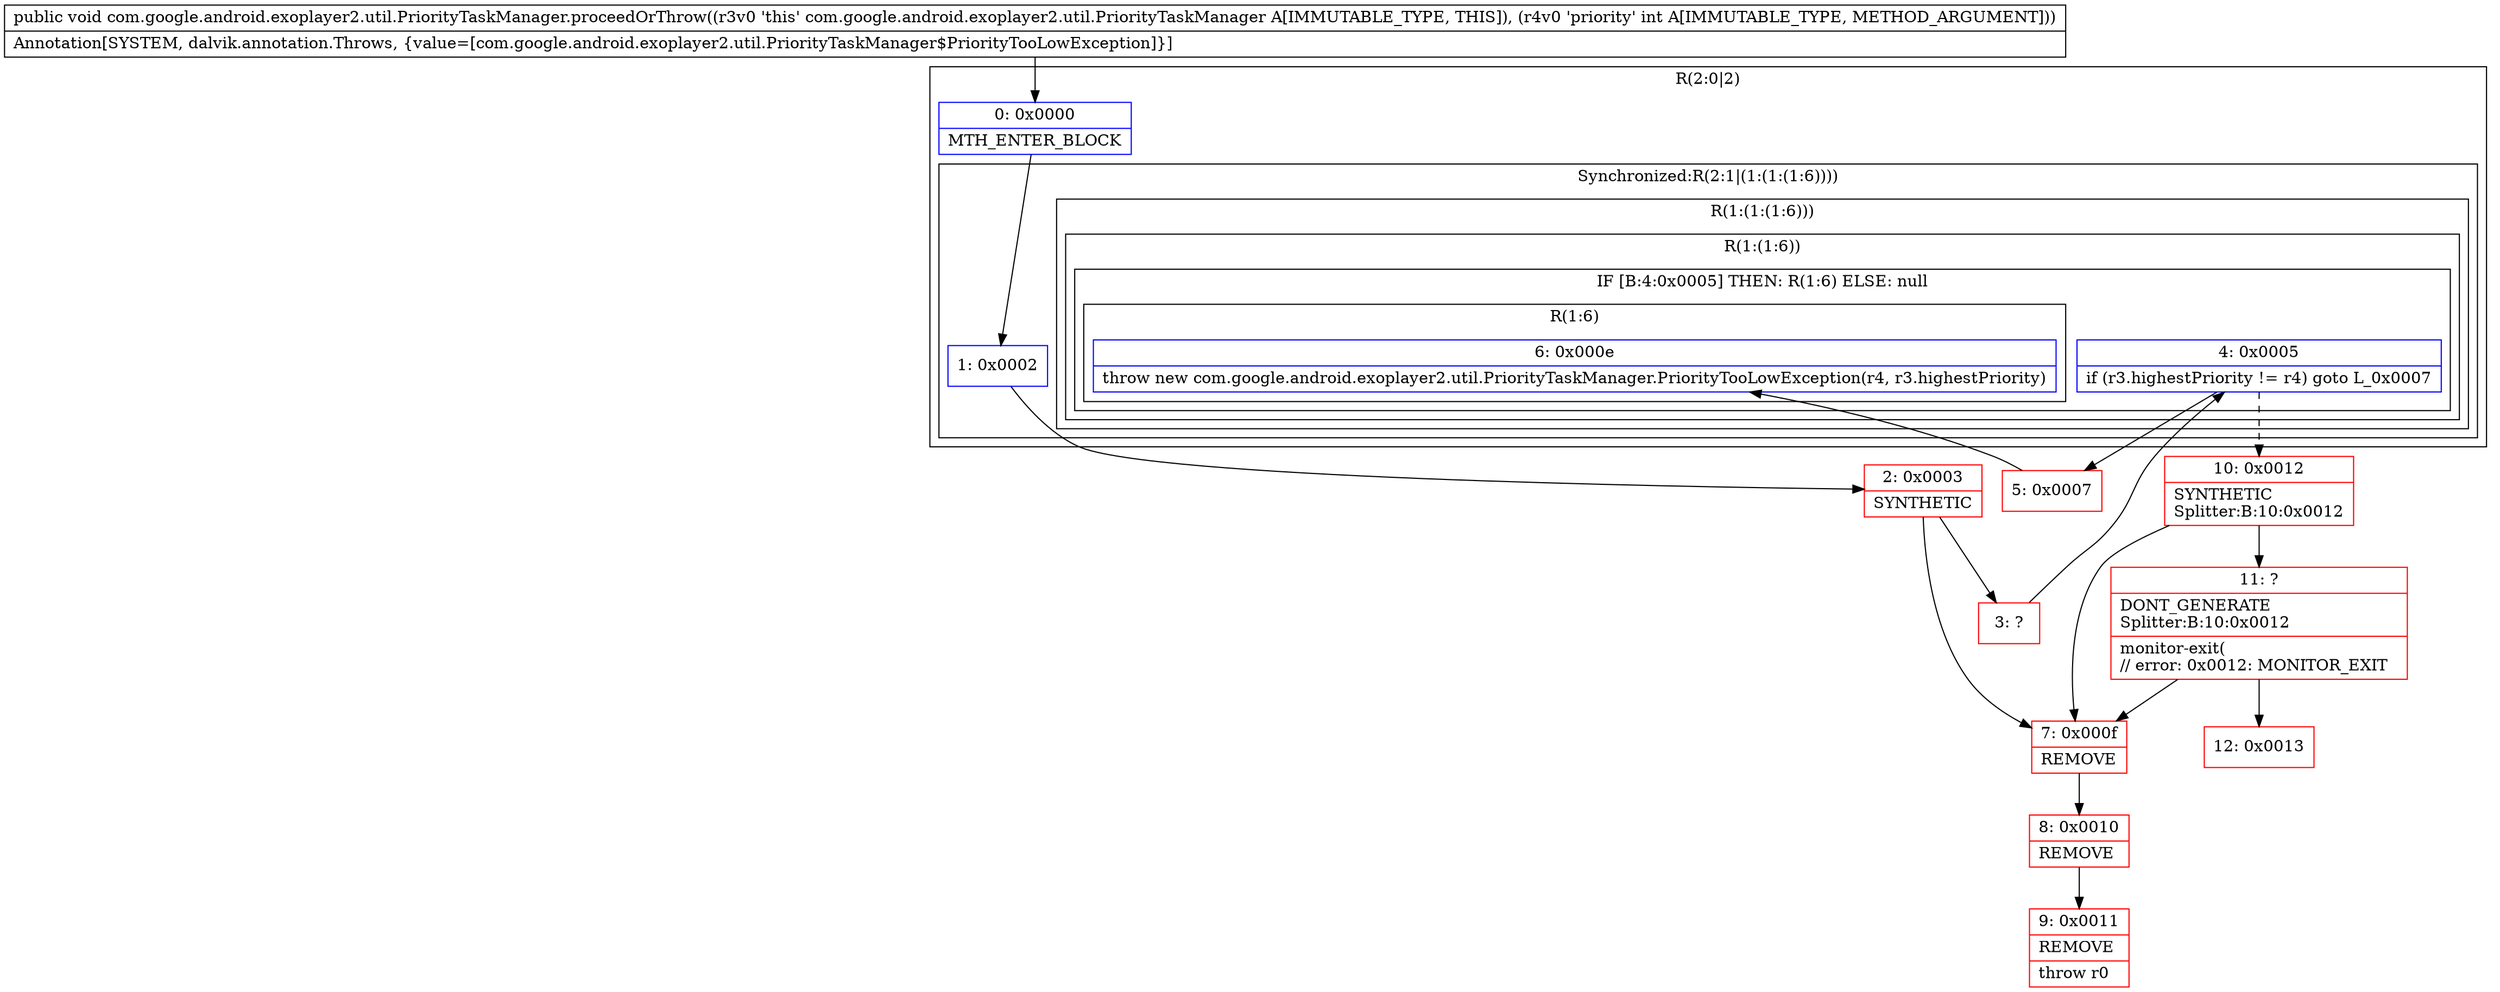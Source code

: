 digraph "CFG forcom.google.android.exoplayer2.util.PriorityTaskManager.proceedOrThrow(I)V" {
subgraph cluster_Region_1125770769 {
label = "R(2:0|2)";
node [shape=record,color=blue];
Node_0 [shape=record,label="{0\:\ 0x0000|MTH_ENTER_BLOCK\l}"];
subgraph cluster_SynchronizedRegion_1162848023 {
label = "Synchronized:R(2:1|(1:(1:(1:6))))";
node [shape=record,color=blue];
Node_1 [shape=record,label="{1\:\ 0x0002}"];
subgraph cluster_Region_519295682 {
label = "R(1:(1:(1:6)))";
node [shape=record,color=blue];
subgraph cluster_Region_1757929574 {
label = "R(1:(1:6))";
node [shape=record,color=blue];
subgraph cluster_IfRegion_1692576257 {
label = "IF [B:4:0x0005] THEN: R(1:6) ELSE: null";
node [shape=record,color=blue];
Node_4 [shape=record,label="{4\:\ 0x0005|if (r3.highestPriority != r4) goto L_0x0007\l}"];
subgraph cluster_Region_1546505877 {
label = "R(1:6)";
node [shape=record,color=blue];
Node_6 [shape=record,label="{6\:\ 0x000e|throw new com.google.android.exoplayer2.util.PriorityTaskManager.PriorityTooLowException(r4, r3.highestPriority)\l}"];
}
}
}
}
}
}
Node_2 [shape=record,color=red,label="{2\:\ 0x0003|SYNTHETIC\l}"];
Node_3 [shape=record,color=red,label="{3\:\ ?}"];
Node_5 [shape=record,color=red,label="{5\:\ 0x0007}"];
Node_7 [shape=record,color=red,label="{7\:\ 0x000f|REMOVE\l}"];
Node_8 [shape=record,color=red,label="{8\:\ 0x0010|REMOVE\l}"];
Node_9 [shape=record,color=red,label="{9\:\ 0x0011|REMOVE\l|throw r0\l}"];
Node_10 [shape=record,color=red,label="{10\:\ 0x0012|SYNTHETIC\lSplitter:B:10:0x0012\l}"];
Node_11 [shape=record,color=red,label="{11\:\ ?|DONT_GENERATE\lSplitter:B:10:0x0012\l|monitor\-exit(\l\/\/ error: 0x0012: MONITOR_EXIT  \l}"];
Node_12 [shape=record,color=red,label="{12\:\ 0x0013}"];
MethodNode[shape=record,label="{public void com.google.android.exoplayer2.util.PriorityTaskManager.proceedOrThrow((r3v0 'this' com.google.android.exoplayer2.util.PriorityTaskManager A[IMMUTABLE_TYPE, THIS]), (r4v0 'priority' int A[IMMUTABLE_TYPE, METHOD_ARGUMENT]))  | Annotation[SYSTEM, dalvik.annotation.Throws, \{value=[com.google.android.exoplayer2.util.PriorityTaskManager$PriorityTooLowException]\}]\l}"];
MethodNode -> Node_0;
Node_0 -> Node_1;
Node_1 -> Node_2;
Node_4 -> Node_5;
Node_4 -> Node_10[style=dashed];
Node_2 -> Node_3;
Node_2 -> Node_7;
Node_3 -> Node_4;
Node_5 -> Node_6;
Node_7 -> Node_8;
Node_8 -> Node_9;
Node_10 -> Node_11;
Node_10 -> Node_7;
Node_11 -> Node_12;
Node_11 -> Node_7;
}

